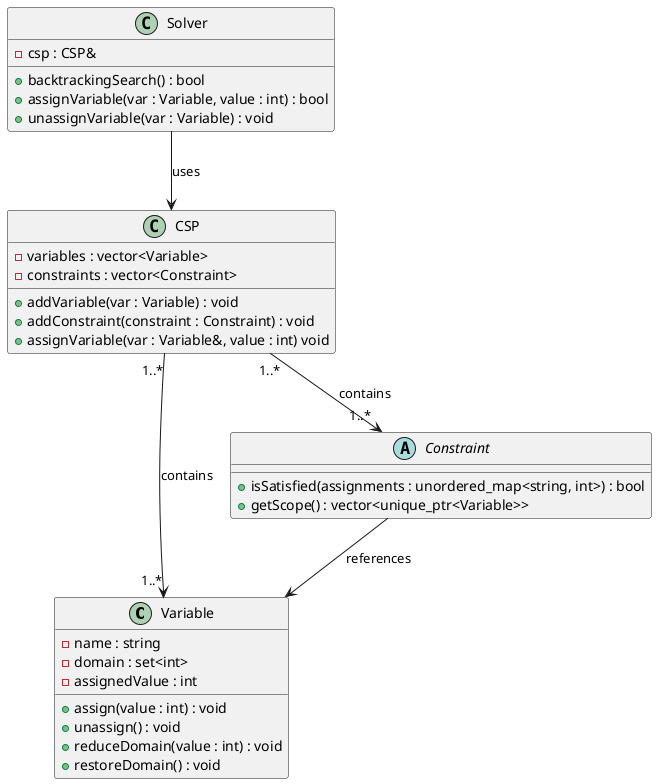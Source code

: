 @startuml

class Variable {
    - name : string
    - domain : set<int>
    - assignedValue : int
    + assign(value : int) : void
    + unassign() : void
    + reduceDomain(value : int) : void
    + restoreDomain() : void
}

abstract class Constraint {
    + isSatisfied(assignments : unordered_map<string, int>) : bool
    + getScope() : vector<unique_ptr<Variable>>
}

class CSP {
    - variables : vector<Variable>
    - constraints : vector<Constraint>
    + addVariable(var : Variable) : void
    + addConstraint(constraint : Constraint) : void
    + assignVariable(var : Variable&, value : int) void
}

class Solver {
    - csp : CSP&
    + backtrackingSearch() : bool
    + assignVariable(var : Variable, value : int) : bool
    + unassignVariable(var : Variable) : void
}

CSP "1..*" --> "1..*" Variable : contains
CSP "1..*" --> "1..*" Constraint : contains
Solver --> CSP : uses
Constraint --> Variable : references

@enduml
